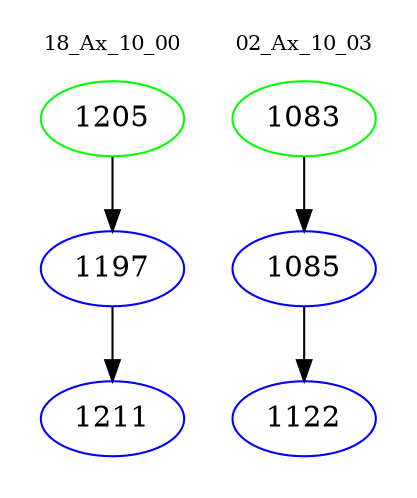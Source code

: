 digraph{
subgraph cluster_0 {
color = white
label = "18_Ax_10_00";
fontsize=10;
T0_1205 [label="1205", color="green"]
T0_1205 -> T0_1197 [color="black"]
T0_1197 [label="1197", color="blue"]
T0_1197 -> T0_1211 [color="black"]
T0_1211 [label="1211", color="blue"]
}
subgraph cluster_1 {
color = white
label = "02_Ax_10_03";
fontsize=10;
T1_1083 [label="1083", color="green"]
T1_1083 -> T1_1085 [color="black"]
T1_1085 [label="1085", color="blue"]
T1_1085 -> T1_1122 [color="black"]
T1_1122 [label="1122", color="blue"]
}
}

